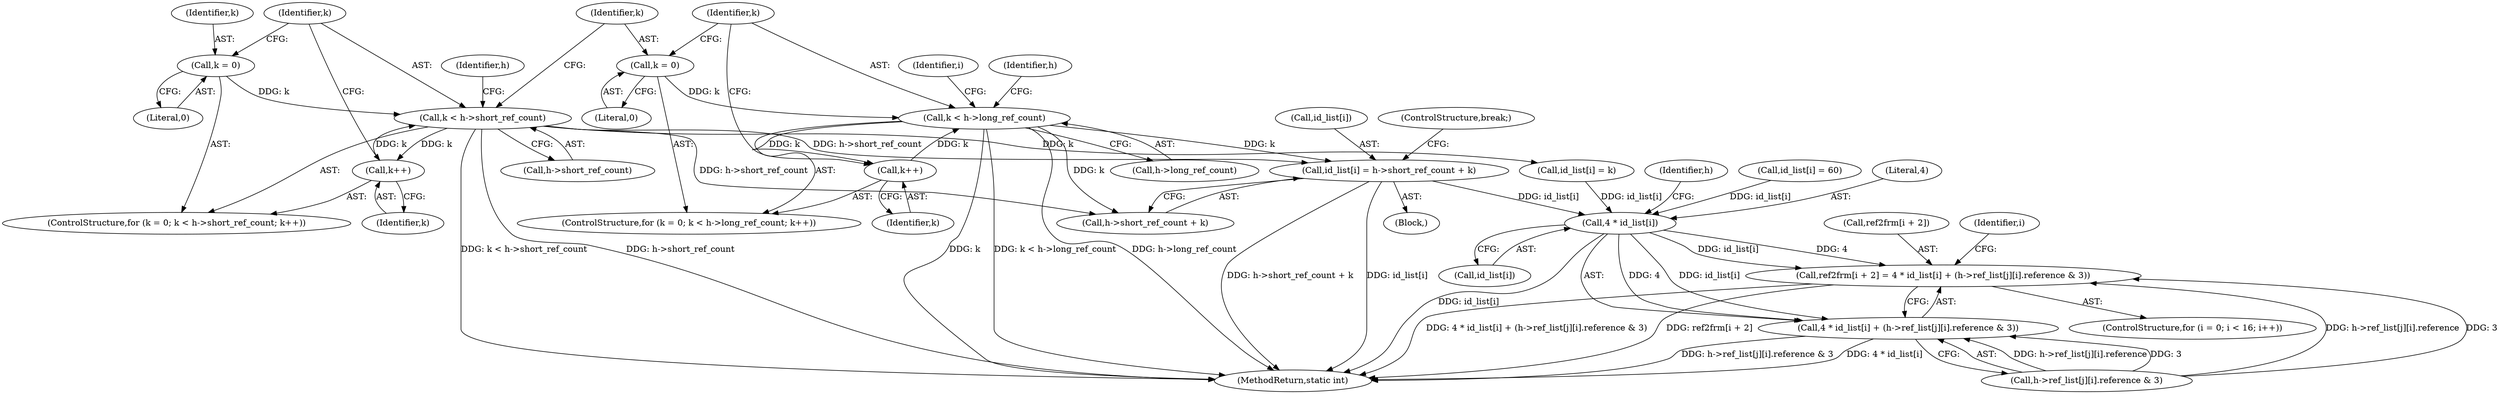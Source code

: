 digraph "0_FFmpeg_29ffeef5e73b8f41ff3a3f2242d356759c66f91f@array" {
"1003152" [label="(Call,id_list[i] = h->short_ref_count + k)"];
"1003088" [label="(Call,k < h->short_ref_count)"];
"1003093" [label="(Call,k++)"];
"1003085" [label="(Call,k = 0)"];
"1003122" [label="(Call,k < h->long_ref_count)"];
"1003119" [label="(Call,k = 0)"];
"1003127" [label="(Call,k++)"];
"1003188" [label="(Call,4 * id_list[i])"];
"1003181" [label="(Call,ref2frm[i + 2] = 4 * id_list[i] + (h->ref_list[j][i].reference & 3))"];
"1003187" [label="(Call,4 * id_list[i] + (h->ref_list[j][i].reference & 3))"];
"1003187" [label="(Call,4 * id_list[i] + (h->ref_list[j][i].reference & 3))"];
"1003190" [label="(Call,id_list[i])"];
"1003120" [label="(Identifier,k)"];
"1003198" [label="(Identifier,h)"];
"1003122" [label="(Call,k < h->long_ref_count)"];
"1003086" [label="(Identifier,k)"];
"1003124" [label="(Call,h->long_ref_count)"];
"1003435" [label="(MethodReturn,static int)"];
"1003193" [label="(Call,h->ref_list[j][i].reference & 3)"];
"1003089" [label="(Identifier,k)"];
"1003182" [label="(Call,ref2frm[i + 2])"];
"1003031" [label="(Call,id_list[i] = 60)"];
"1003112" [label="(Call,id_list[i] = k)"];
"1003123" [label="(Identifier,k)"];
"1003094" [label="(Identifier,k)"];
"1003085" [label="(Call,k = 0)"];
"1003084" [label="(ControlStructure,for (k = 0; k < h->short_ref_count; k++))"];
"1003087" [label="(Literal,0)"];
"1003090" [label="(Call,h->short_ref_count)"];
"1003156" [label="(Call,h->short_ref_count + k)"];
"1003180" [label="(Identifier,i)"];
"1003153" [label="(Call,id_list[i])"];
"1003151" [label="(Block,)"];
"1003121" [label="(Literal,0)"];
"1003181" [label="(Call,ref2frm[i + 2] = 4 * id_list[i] + (h->ref_list[j][i].reference & 3))"];
"1003172" [label="(ControlStructure,for (i = 0; i < 16; i++))"];
"1003029" [label="(Identifier,i)"];
"1003189" [label="(Literal,4)"];
"1003103" [label="(Identifier,h)"];
"1003128" [label="(Identifier,k)"];
"1003119" [label="(Call,k = 0)"];
"1003188" [label="(Call,4 * id_list[i])"];
"1003118" [label="(ControlStructure,for (k = 0; k < h->long_ref_count; k++))"];
"1003127" [label="(Call,k++)"];
"1003088" [label="(Call,k < h->short_ref_count)"];
"1003161" [label="(ControlStructure,break;)"];
"1003093" [label="(Call,k++)"];
"1003152" [label="(Call,id_list[i] = h->short_ref_count + k)"];
"1003133" [label="(Identifier,h)"];
"1003152" -> "1003151"  [label="AST: "];
"1003152" -> "1003156"  [label="CFG: "];
"1003153" -> "1003152"  [label="AST: "];
"1003156" -> "1003152"  [label="AST: "];
"1003161" -> "1003152"  [label="CFG: "];
"1003152" -> "1003435"  [label="DDG: id_list[i]"];
"1003152" -> "1003435"  [label="DDG: h->short_ref_count + k"];
"1003088" -> "1003152"  [label="DDG: h->short_ref_count"];
"1003122" -> "1003152"  [label="DDG: k"];
"1003152" -> "1003188"  [label="DDG: id_list[i]"];
"1003088" -> "1003084"  [label="AST: "];
"1003088" -> "1003090"  [label="CFG: "];
"1003089" -> "1003088"  [label="AST: "];
"1003090" -> "1003088"  [label="AST: "];
"1003103" -> "1003088"  [label="CFG: "];
"1003120" -> "1003088"  [label="CFG: "];
"1003088" -> "1003435"  [label="DDG: h->short_ref_count"];
"1003088" -> "1003435"  [label="DDG: k < h->short_ref_count"];
"1003093" -> "1003088"  [label="DDG: k"];
"1003085" -> "1003088"  [label="DDG: k"];
"1003088" -> "1003093"  [label="DDG: k"];
"1003088" -> "1003112"  [label="DDG: k"];
"1003088" -> "1003156"  [label="DDG: h->short_ref_count"];
"1003093" -> "1003084"  [label="AST: "];
"1003093" -> "1003094"  [label="CFG: "];
"1003094" -> "1003093"  [label="AST: "];
"1003089" -> "1003093"  [label="CFG: "];
"1003085" -> "1003084"  [label="AST: "];
"1003085" -> "1003087"  [label="CFG: "];
"1003086" -> "1003085"  [label="AST: "];
"1003087" -> "1003085"  [label="AST: "];
"1003089" -> "1003085"  [label="CFG: "];
"1003122" -> "1003118"  [label="AST: "];
"1003122" -> "1003124"  [label="CFG: "];
"1003123" -> "1003122"  [label="AST: "];
"1003124" -> "1003122"  [label="AST: "];
"1003133" -> "1003122"  [label="CFG: "];
"1003029" -> "1003122"  [label="CFG: "];
"1003122" -> "1003435"  [label="DDG: k"];
"1003122" -> "1003435"  [label="DDG: k < h->long_ref_count"];
"1003122" -> "1003435"  [label="DDG: h->long_ref_count"];
"1003119" -> "1003122"  [label="DDG: k"];
"1003127" -> "1003122"  [label="DDG: k"];
"1003122" -> "1003127"  [label="DDG: k"];
"1003122" -> "1003156"  [label="DDG: k"];
"1003119" -> "1003118"  [label="AST: "];
"1003119" -> "1003121"  [label="CFG: "];
"1003120" -> "1003119"  [label="AST: "];
"1003121" -> "1003119"  [label="AST: "];
"1003123" -> "1003119"  [label="CFG: "];
"1003127" -> "1003118"  [label="AST: "];
"1003127" -> "1003128"  [label="CFG: "];
"1003128" -> "1003127"  [label="AST: "];
"1003123" -> "1003127"  [label="CFG: "];
"1003188" -> "1003187"  [label="AST: "];
"1003188" -> "1003190"  [label="CFG: "];
"1003189" -> "1003188"  [label="AST: "];
"1003190" -> "1003188"  [label="AST: "];
"1003198" -> "1003188"  [label="CFG: "];
"1003188" -> "1003435"  [label="DDG: id_list[i]"];
"1003188" -> "1003181"  [label="DDG: 4"];
"1003188" -> "1003181"  [label="DDG: id_list[i]"];
"1003188" -> "1003187"  [label="DDG: 4"];
"1003188" -> "1003187"  [label="DDG: id_list[i]"];
"1003031" -> "1003188"  [label="DDG: id_list[i]"];
"1003112" -> "1003188"  [label="DDG: id_list[i]"];
"1003181" -> "1003172"  [label="AST: "];
"1003181" -> "1003187"  [label="CFG: "];
"1003182" -> "1003181"  [label="AST: "];
"1003187" -> "1003181"  [label="AST: "];
"1003180" -> "1003181"  [label="CFG: "];
"1003181" -> "1003435"  [label="DDG: 4 * id_list[i] + (h->ref_list[j][i].reference & 3)"];
"1003181" -> "1003435"  [label="DDG: ref2frm[i + 2]"];
"1003193" -> "1003181"  [label="DDG: h->ref_list[j][i].reference"];
"1003193" -> "1003181"  [label="DDG: 3"];
"1003187" -> "1003193"  [label="CFG: "];
"1003193" -> "1003187"  [label="AST: "];
"1003187" -> "1003435"  [label="DDG: h->ref_list[j][i].reference & 3"];
"1003187" -> "1003435"  [label="DDG: 4 * id_list[i]"];
"1003193" -> "1003187"  [label="DDG: h->ref_list[j][i].reference"];
"1003193" -> "1003187"  [label="DDG: 3"];
}
